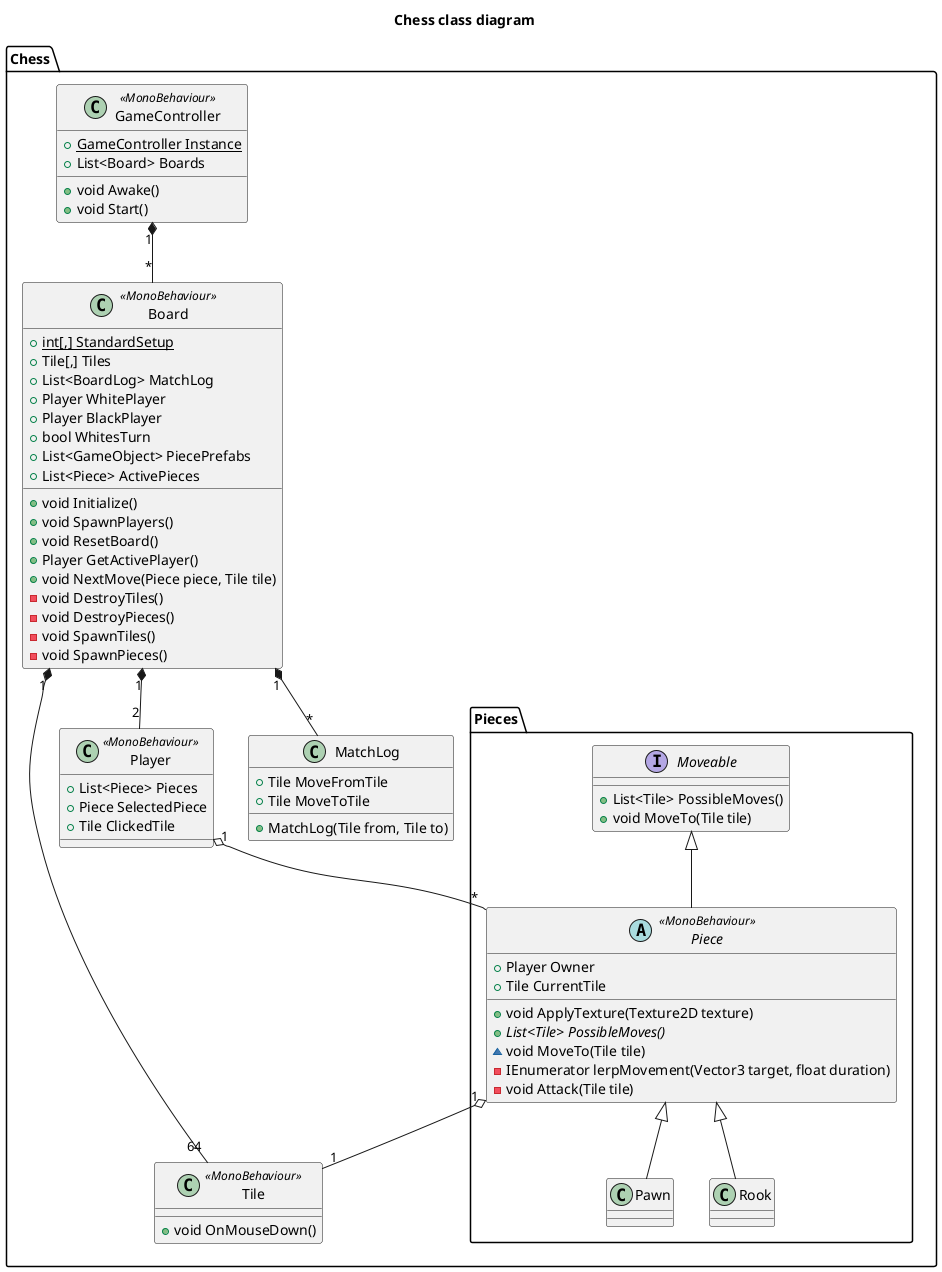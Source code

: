 @startuml Chess class diagram

title Chess class diagram

namespace Chess {
    class GameController <<MonoBehaviour>>{
        + {static} GameController Instance
        + List<Board> Boards
        + void Awake()
        + void Start()
    }

    class MatchLog{
        + Tile MoveFromTile
        + Tile MoveToTile
        + MatchLog(Tile from, Tile to)
    }

    class Board <<MonoBehaviour>> {
        + {static} int[,] StandardSetup
        + Tile[,] Tiles
        + List<BoardLog> MatchLog
        + Player WhitePlayer
        + Player BlackPlayer
        + bool WhitesTurn
        + List<GameObject> PiecePrefabs
        + List<Piece> ActivePieces
        + void Initialize()
        + void SpawnPlayers()
        + void ResetBoard()
        + Player GetActivePlayer()
        + void NextMove(Piece piece, Tile tile)
        - void DestroyTiles()
        - void DestroyPieces()
        - void SpawnTiles()
        - void SpawnPieces()
    }

    class Tile <<MonoBehaviour>>{
        + void OnMouseDown()
    }

    class Player <<MonoBehaviour>> {
        + List<Piece> Pieces
        + Piece SelectedPiece
        + Tile ClickedTile
    }

    namespace Pieces {
        interface Moveable {
            + List<Tile> PossibleMoves()
            + void MoveTo(Tile tile)
        }
        abstract class Piece <<MonoBehaviour>> {
            + Player Owner
            + Tile CurrentTile
            + void ApplyTexture(Texture2D texture)
            + {abstract} List<Tile> PossibleMoves()
            ~ void MoveTo(Tile tile)
            - IEnumerator lerpMovement(Vector3 target, float duration)
            - void Attack(Tile tile)
        }

        class Pawn {}
        class Rook {}
    }

}

Chess.GameController "1" *-- "*" Chess.Board
Chess.Board "1" *-- "64" Chess.Tile
Chess.Board "1" *-- "*" Chess.MatchLog
Chess.Board "1" *-- "2" Chess.Player
Chess.Player "1" o-- "*" Chess.Pieces.Piece
Chess.Pieces.Piece "1" o-- "1" Chess.Tile

Chess.Pieces.Piece -up-|> Chess.Pieces.Moveable
Chess.Pieces.Piece <|-- Chess.Pieces.Pawn
Chess.Pieces.Piece <|-- Chess.Pieces.Rook


@enduml